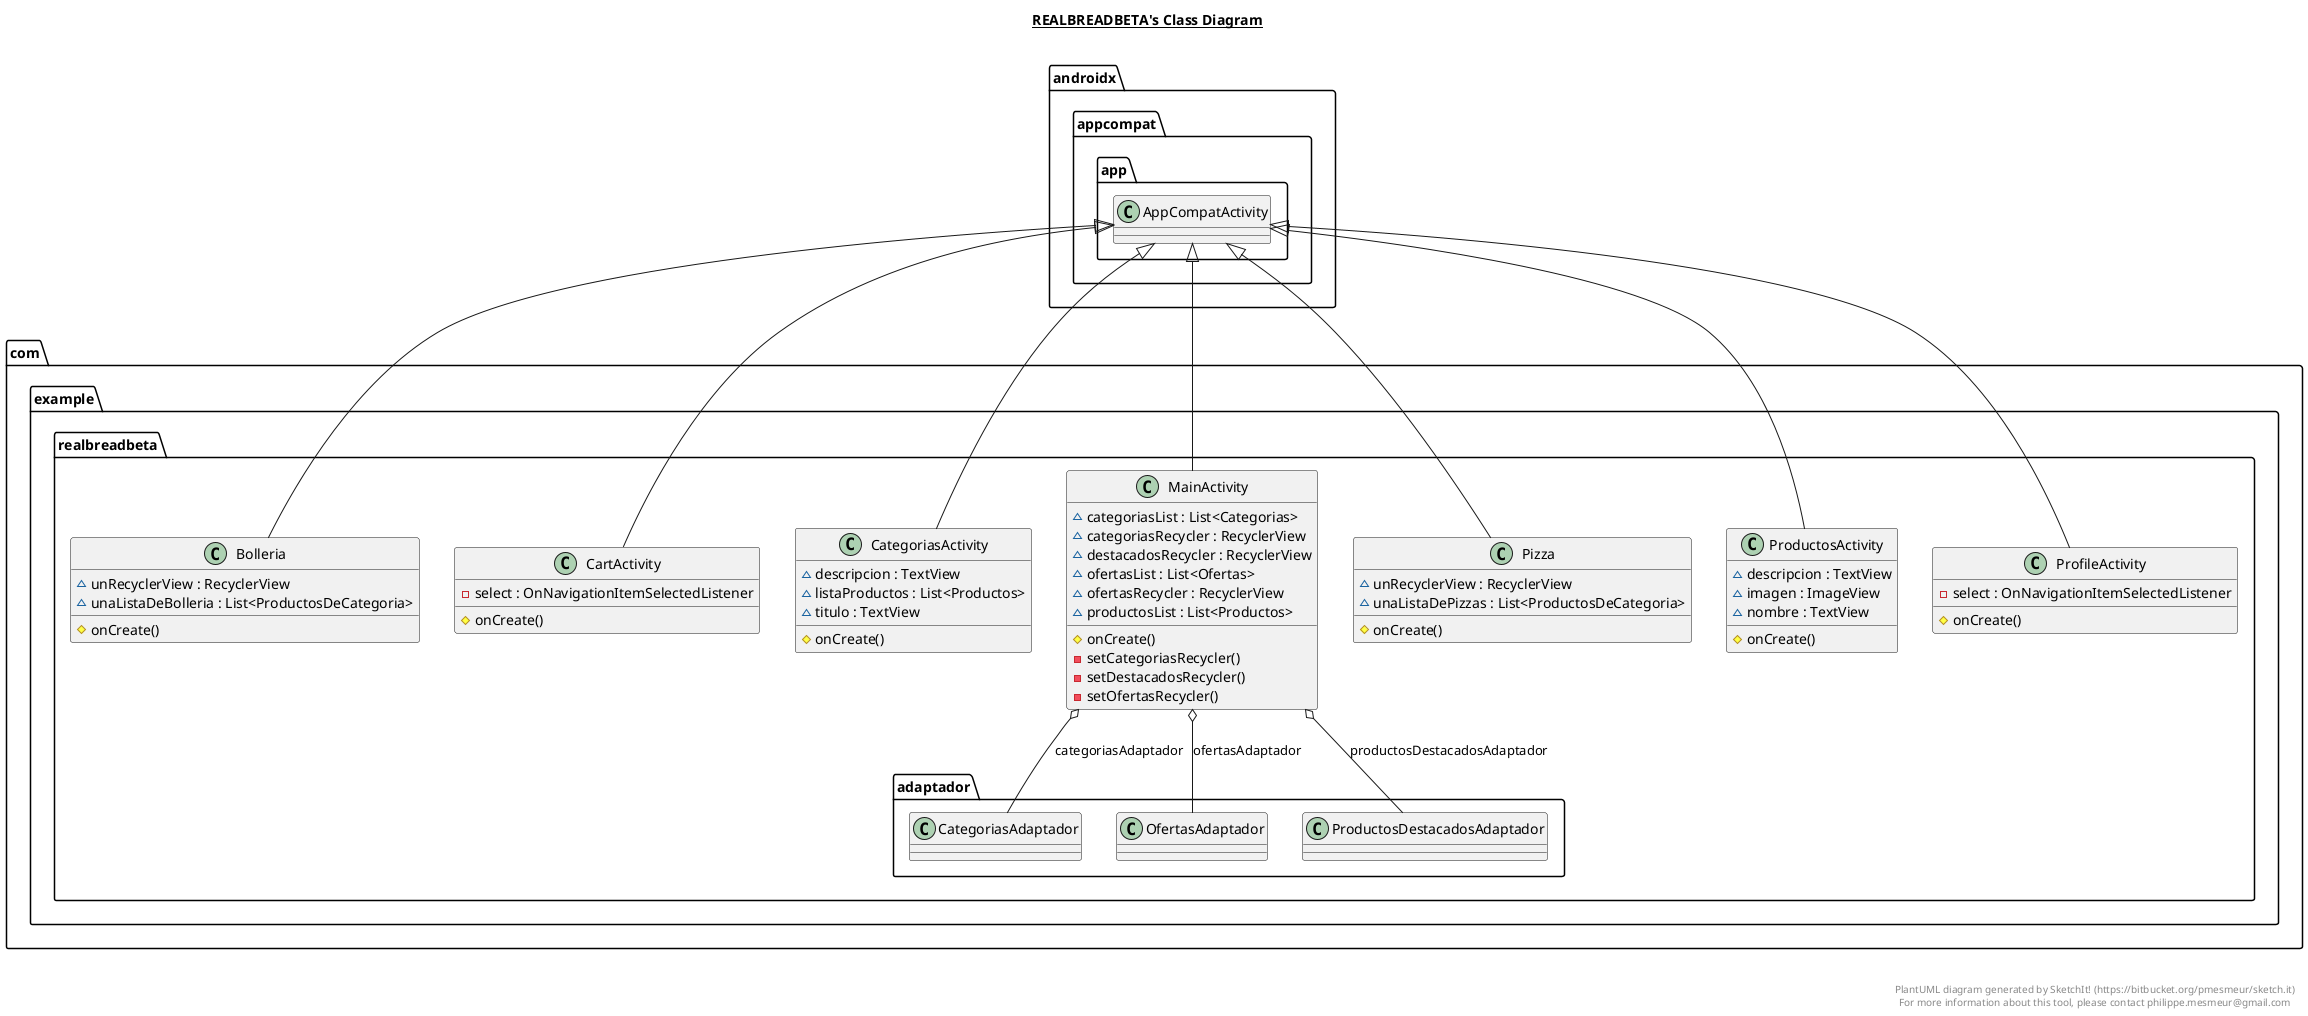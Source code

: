 @startuml

title __REALBREADBETA's Class Diagram__\n

  namespace com.example.realbreadbeta {
    class com.example.realbreadbeta.Bolleria {
        ~ unRecyclerView : RecyclerView
        ~ unaListaDeBolleria : List<ProductosDeCategoria>
        # onCreate()
    }
  }
  

  namespace com.example.realbreadbeta {
    class com.example.realbreadbeta.CartActivity {
        - select : OnNavigationItemSelectedListener
        # onCreate()
    }
  }
  

  namespace com.example.realbreadbeta {
    class com.example.realbreadbeta.CategoriasActivity {
        ~ descripcion : TextView
        ~ listaProductos : List<Productos>
        ~ titulo : TextView
        # onCreate()
    }
  }
  

  namespace com.example.realbreadbeta {
    class com.example.realbreadbeta.MainActivity {
        ~ categoriasList : List<Categorias>
        ~ categoriasRecycler : RecyclerView
        ~ destacadosRecycler : RecyclerView
        ~ ofertasList : List<Ofertas>
        ~ ofertasRecycler : RecyclerView
        ~ productosList : List<Productos>
        # onCreate()
        - setCategoriasRecycler()
        - setDestacadosRecycler()
        - setOfertasRecycler()
    }
  }
  

  namespace com.example.realbreadbeta {
    class com.example.realbreadbeta.Pizza {
        ~ unRecyclerView : RecyclerView
        ~ unaListaDePizzas : List<ProductosDeCategoria>
        # onCreate()
    }
  }
  

  namespace com.example.realbreadbeta {
    class com.example.realbreadbeta.ProductosActivity {
        ~ descripcion : TextView
        ~ imagen : ImageView
        ~ nombre : TextView
        # onCreate()
    }
  }
  

  namespace com.example.realbreadbeta {
    class com.example.realbreadbeta.ProfileActivity {
        - select : OnNavigationItemSelectedListener
        # onCreate()
    }
  }
  

  com.example.realbreadbeta.Bolleria -up-|> androidx.appcompat.app.AppCompatActivity
  com.example.realbreadbeta.CartActivity -up-|> androidx.appcompat.app.AppCompatActivity
  com.example.realbreadbeta.CategoriasActivity -up-|> androidx.appcompat.app.AppCompatActivity
  com.example.realbreadbeta.MainActivity -up-|> androidx.appcompat.app.AppCompatActivity
  com.example.realbreadbeta.MainActivity o-- com.example.realbreadbeta.adaptador.CategoriasAdaptador : categoriasAdaptador
  com.example.realbreadbeta.MainActivity o-- com.example.realbreadbeta.adaptador.OfertasAdaptador : ofertasAdaptador
  com.example.realbreadbeta.MainActivity o-- com.example.realbreadbeta.adaptador.ProductosDestacadosAdaptador : productosDestacadosAdaptador
  com.example.realbreadbeta.Pizza -up-|> androidx.appcompat.app.AppCompatActivity
  com.example.realbreadbeta.ProductosActivity -up-|> androidx.appcompat.app.AppCompatActivity
  com.example.realbreadbeta.ProfileActivity -up-|> androidx.appcompat.app.AppCompatActivity


right footer


PlantUML diagram generated by SketchIt! (https://bitbucket.org/pmesmeur/sketch.it)
For more information about this tool, please contact philippe.mesmeur@gmail.com
endfooter

@enduml
